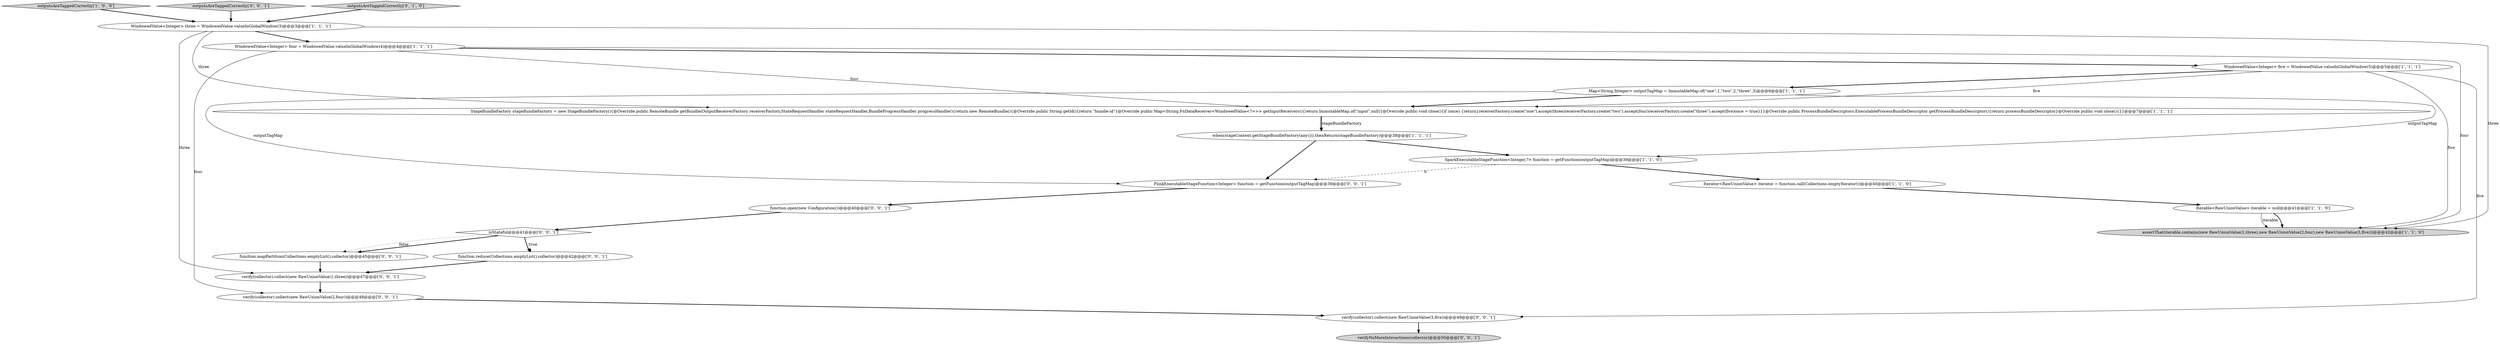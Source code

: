 digraph {
13 [style = filled, label = "verify(collector).collect(new RawUnionValue(1,three))@@@47@@@['0', '0', '1']", fillcolor = white, shape = ellipse image = "AAA0AAABBB3BBB"];
6 [style = filled, label = "outputsAreTaggedCorrectly['1', '0', '0']", fillcolor = lightgray, shape = diamond image = "AAA0AAABBB1BBB"];
16 [style = filled, label = "function.open(new Configuration())@@@40@@@['0', '0', '1']", fillcolor = white, shape = ellipse image = "AAA0AAABBB3BBB"];
3 [style = filled, label = "StageBundleFactory stageBundleFactory = new StageBundleFactory(){@Override public RemoteBundle getBundle(OutputReceiverFactory receiverFactory,StateRequestHandler stateRequestHandler,BundleProgressHandler progressHandler){return new RemoteBundle(){@Override public String getId(){return \"bundle-id\"}@Override public Map<String,FnDataReceiver<WindowedValue<?>>> getInputReceivers(){return ImmutableMap.of(\"input\",null)}@Override public void close(){if (once) {return}receiverFactory.create(\"one\").accept(three)receiverFactory.create(\"two\").accept(four)receiverFactory.create(\"three\").accept(five)once = true}}}@Override public ProcessBundleDescriptors.ExecutableProcessBundleDescriptor getProcessBundleDescriptor(){return processBundleDescriptor}@Override public void close(){}}@@@7@@@['1', '1', '1']", fillcolor = white, shape = ellipse image = "AAA0AAABBB1BBB"];
1 [style = filled, label = "WindowedValue<Integer> five = WindowedValue.valueInGlobalWindow(5)@@@5@@@['1', '1', '1']", fillcolor = white, shape = ellipse image = "AAA0AAABBB1BBB"];
5 [style = filled, label = "Iterable<RawUnionValue> iterable = null@@@41@@@['1', '1', '0']", fillcolor = white, shape = ellipse image = "AAA0AAABBB1BBB"];
4 [style = filled, label = "WindowedValue<Integer> three = WindowedValue.valueInGlobalWindow(3)@@@3@@@['1', '1', '1']", fillcolor = white, shape = ellipse image = "AAA0AAABBB1BBB"];
20 [style = filled, label = "isStateful@@@41@@@['0', '0', '1']", fillcolor = white, shape = diamond image = "AAA0AAABBB3BBB"];
10 [style = filled, label = "assertThat(iterable,contains(new RawUnionValue(1,three),new RawUnionValue(2,four),new RawUnionValue(3,five)))@@@42@@@['1', '1', '0']", fillcolor = lightgray, shape = ellipse image = "AAA0AAABBB1BBB"];
2 [style = filled, label = "Iterator<RawUnionValue> iterator = function.call(Collections.emptyIterator())@@@40@@@['1', '1', '0']", fillcolor = white, shape = ellipse image = "AAA0AAABBB1BBB"];
7 [style = filled, label = "SparkExecutableStageFunction<Integer,?> function = getFunction(outputTagMap)@@@39@@@['1', '1', '0']", fillcolor = white, shape = ellipse image = "AAA0AAABBB1BBB"];
14 [style = filled, label = "FlinkExecutableStageFunction<Integer> function = getFunction(outputTagMap)@@@39@@@['0', '0', '1']", fillcolor = white, shape = ellipse image = "AAA0AAABBB3BBB"];
19 [style = filled, label = "outputsAreTaggedCorrectly['0', '0', '1']", fillcolor = lightgray, shape = diamond image = "AAA0AAABBB3BBB"];
17 [style = filled, label = "verifyNoMoreInteractions(collector)@@@50@@@['0', '0', '1']", fillcolor = lightgray, shape = ellipse image = "AAA0AAABBB3BBB"];
0 [style = filled, label = "when(stageContext.getStageBundleFactory(any())).thenReturn(stageBundleFactory)@@@38@@@['1', '1', '1']", fillcolor = white, shape = ellipse image = "AAA0AAABBB1BBB"];
12 [style = filled, label = "function.reduce(Collections.emptyList(),collector)@@@42@@@['0', '0', '1']", fillcolor = white, shape = ellipse image = "AAA0AAABBB3BBB"];
8 [style = filled, label = "Map<String,Integer> outputTagMap = ImmutableMap.of(\"one\",1,\"two\",2,\"three\",3)@@@6@@@['1', '1', '1']", fillcolor = white, shape = ellipse image = "AAA0AAABBB1BBB"];
9 [style = filled, label = "WindowedValue<Integer> four = WindowedValue.valueInGlobalWindow(4)@@@4@@@['1', '1', '1']", fillcolor = white, shape = ellipse image = "AAA0AAABBB1BBB"];
15 [style = filled, label = "verify(collector).collect(new RawUnionValue(3,five))@@@49@@@['0', '0', '1']", fillcolor = white, shape = ellipse image = "AAA0AAABBB3BBB"];
11 [style = filled, label = "outputsAreTaggedCorrectly['0', '1', '0']", fillcolor = lightgray, shape = diamond image = "AAA0AAABBB2BBB"];
18 [style = filled, label = "function.mapPartition(Collections.emptyList(),collector)@@@45@@@['0', '0', '1']", fillcolor = white, shape = ellipse image = "AAA0AAABBB3BBB"];
21 [style = filled, label = "verify(collector).collect(new RawUnionValue(2,four))@@@48@@@['0', '0', '1']", fillcolor = white, shape = ellipse image = "AAA0AAABBB3BBB"];
14->16 [style = bold, label=""];
4->9 [style = bold, label=""];
5->10 [style = bold, label=""];
1->10 [style = solid, label="five"];
1->8 [style = bold, label=""];
3->0 [style = solid, label="stageBundleFactory"];
9->3 [style = solid, label="four"];
8->14 [style = solid, label="outputTagMap"];
4->13 [style = solid, label="three"];
7->14 [style = dashed, label="0"];
21->15 [style = bold, label=""];
11->4 [style = bold, label=""];
8->3 [style = bold, label=""];
9->10 [style = solid, label="four"];
1->15 [style = solid, label="five"];
3->0 [style = bold, label=""];
0->7 [style = bold, label=""];
1->3 [style = solid, label="five"];
20->18 [style = bold, label=""];
12->13 [style = bold, label=""];
6->4 [style = bold, label=""];
15->17 [style = bold, label=""];
0->14 [style = bold, label=""];
8->7 [style = solid, label="outputTagMap"];
4->3 [style = solid, label="three"];
7->2 [style = bold, label=""];
9->21 [style = solid, label="four"];
20->12 [style = bold, label=""];
5->10 [style = solid, label="iterable"];
18->13 [style = bold, label=""];
20->12 [style = dotted, label="true"];
19->4 [style = bold, label=""];
20->18 [style = dotted, label="false"];
9->1 [style = bold, label=""];
13->21 [style = bold, label=""];
16->20 [style = bold, label=""];
4->10 [style = solid, label="three"];
2->5 [style = bold, label=""];
}
